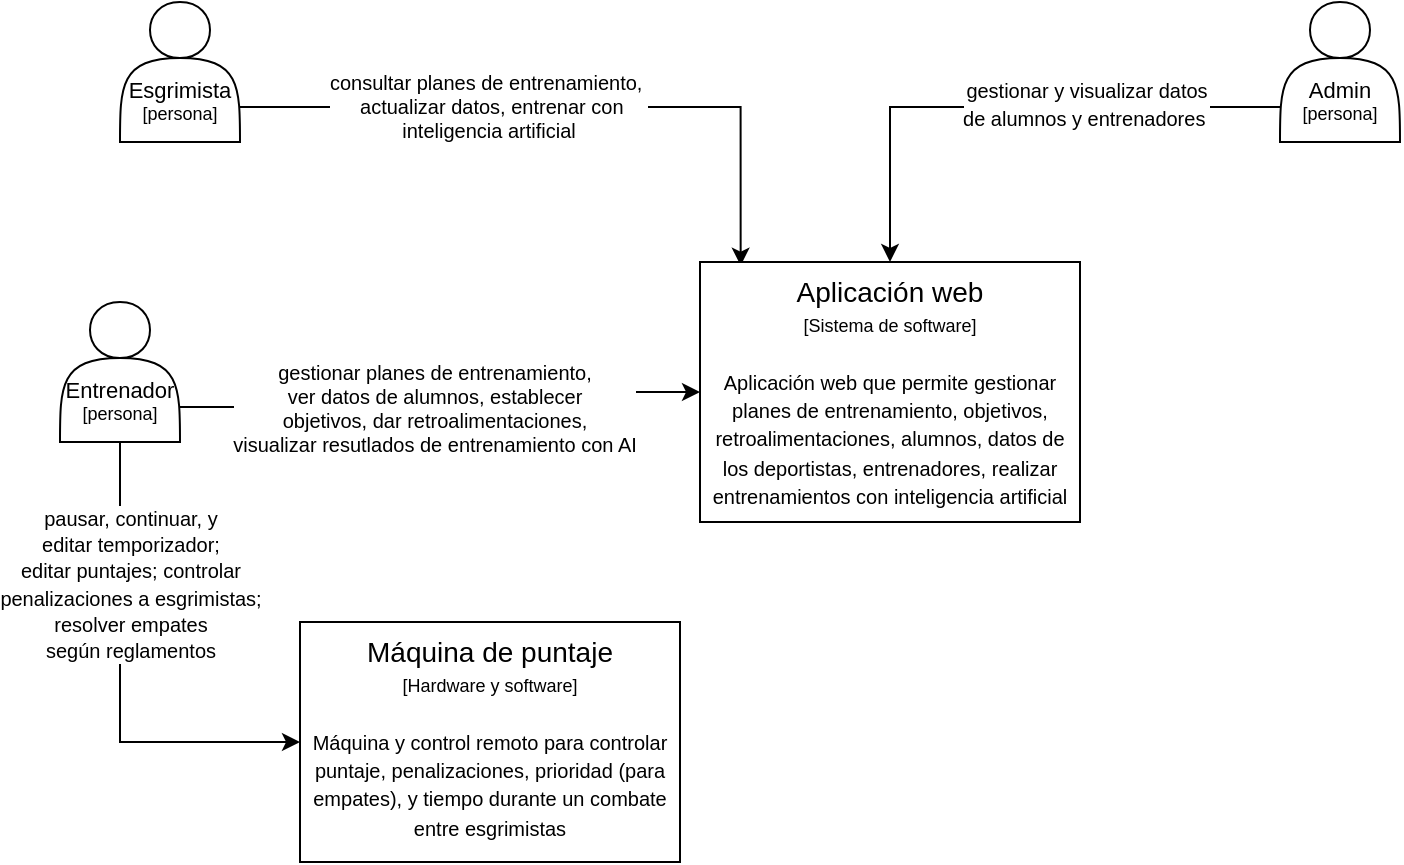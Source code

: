 <mxfile version="21.6.3" type="device">
  <diagram name="Page-1" id="YgEF8Rc6YDN5Ng1QnEPJ">
    <mxGraphModel dx="723" dy="426" grid="1" gridSize="10" guides="1" tooltips="1" connect="1" arrows="1" fold="1" page="1" pageScale="1" pageWidth="850" pageHeight="1100" math="0" shadow="0">
      <root>
        <mxCell id="0" />
        <mxCell id="1" parent="0" />
        <mxCell id="dZJAuWM4ClLpMtlekzl2-5" style="edgeStyle=orthogonalEdgeStyle;rounded=0;orthogonalLoop=1;jettySize=auto;html=1;exitX=1;exitY=0.75;exitDx=0;exitDy=0;entryX=0.107;entryY=0.014;entryDx=0;entryDy=0;entryPerimeter=0;" parent="1" source="dZJAuWM4ClLpMtlekzl2-1" target="dZJAuWM4ClLpMtlekzl2-4" edge="1">
          <mxGeometry relative="1" as="geometry" />
        </mxCell>
        <mxCell id="dZJAuWM4ClLpMtlekzl2-9" value="consultar planes de entrenamiento,&amp;nbsp;&lt;br&gt;&amp;nbsp;actualizar datos, entrenar con &lt;br&gt;inteligencia artificial" style="edgeLabel;html=1;align=center;verticalAlign=middle;resizable=0;points=[];fontSize=10;" parent="dZJAuWM4ClLpMtlekzl2-5" vertex="1" connectable="0">
          <mxGeometry x="-0.462" y="1" relative="1" as="geometry">
            <mxPoint x="35" as="offset" />
          </mxGeometry>
        </mxCell>
        <mxCell id="dZJAuWM4ClLpMtlekzl2-1" value="&lt;font style=&quot;font-size: 11px;&quot;&gt;Esgrimista&lt;/font&gt;&lt;br&gt;&lt;font style=&quot;font-size: 9px;&quot;&gt;[persona]&lt;/font&gt;" style="shape=actor;whiteSpace=wrap;html=1;fontSize=9;spacingTop=27;" parent="1" vertex="1">
          <mxGeometry x="60" y="100" width="60" height="70" as="geometry" />
        </mxCell>
        <mxCell id="dZJAuWM4ClLpMtlekzl2-6" style="edgeStyle=orthogonalEdgeStyle;rounded=0;orthogonalLoop=1;jettySize=auto;html=1;exitX=0;exitY=0.75;exitDx=0;exitDy=0;entryX=0.5;entryY=0;entryDx=0;entryDy=0;" parent="1" source="dZJAuWM4ClLpMtlekzl2-2" target="dZJAuWM4ClLpMtlekzl2-4" edge="1">
          <mxGeometry relative="1" as="geometry" />
        </mxCell>
        <mxCell id="dZJAuWM4ClLpMtlekzl2-10" value="&lt;span style=&quot;font-size: 10px;&quot;&gt;gestionar y visualizar datos &lt;br&gt;de alumnos y entrenadores&amp;nbsp;&lt;br&gt;&lt;/span&gt;" style="edgeLabel;html=1;align=center;verticalAlign=middle;resizable=0;points=[];" parent="dZJAuWM4ClLpMtlekzl2-6" vertex="1" connectable="0">
          <mxGeometry x="-0.232" y="-2" relative="1" as="geometry">
            <mxPoint x="7" as="offset" />
          </mxGeometry>
        </mxCell>
        <mxCell id="dZJAuWM4ClLpMtlekzl2-2" value="&lt;font style=&quot;font-size: 11px;&quot;&gt;Admin&lt;/font&gt;&lt;br&gt;&lt;font style=&quot;font-size: 9px;&quot;&gt;[persona]&lt;/font&gt;" style="shape=actor;whiteSpace=wrap;html=1;fontSize=9;spacingTop=27;" parent="1" vertex="1">
          <mxGeometry x="640" y="100" width="60" height="70" as="geometry" />
        </mxCell>
        <mxCell id="dZJAuWM4ClLpMtlekzl2-7" style="edgeStyle=orthogonalEdgeStyle;rounded=0;orthogonalLoop=1;jettySize=auto;html=1;exitX=1;exitY=0.75;exitDx=0;exitDy=0;" parent="1" source="dZJAuWM4ClLpMtlekzl2-3" target="dZJAuWM4ClLpMtlekzl2-4" edge="1">
          <mxGeometry relative="1" as="geometry" />
        </mxCell>
        <mxCell id="dZJAuWM4ClLpMtlekzl2-8" value="gestionar planes de entrenamiento, &lt;br&gt;ver datos de alumnos, establecer &lt;br&gt;objetivos, dar retroalimentaciones,&lt;br&gt;visualizar resutlados de entrenamiento con AI" style="edgeLabel;html=1;align=center;verticalAlign=middle;resizable=0;points=[];fontSize=10;" parent="dZJAuWM4ClLpMtlekzl2-7" vertex="1" connectable="0">
          <mxGeometry x="-0.267" relative="1" as="geometry">
            <mxPoint x="29" as="offset" />
          </mxGeometry>
        </mxCell>
        <mxCell id="dZJAuWM4ClLpMtlekzl2-12" style="edgeStyle=orthogonalEdgeStyle;rounded=0;orthogonalLoop=1;jettySize=auto;html=1;exitX=0.5;exitY=1;exitDx=0;exitDy=0;entryX=0;entryY=0.5;entryDx=0;entryDy=0;" parent="1" source="dZJAuWM4ClLpMtlekzl2-3" target="dZJAuWM4ClLpMtlekzl2-11" edge="1">
          <mxGeometry relative="1" as="geometry" />
        </mxCell>
        <mxCell id="dZJAuWM4ClLpMtlekzl2-13" value="&lt;span style=&quot;font-size: 10px;&quot;&gt;pausar, continuar, y &lt;br&gt;editar temporizador;&lt;br&gt;editar puntajes; controlar&lt;br&gt;penalizaciones a esgrimistas;&lt;br&gt;resolver empates &lt;br&gt;según reglamentos&lt;br&gt;&lt;/span&gt;" style="edgeLabel;html=1;align=center;verticalAlign=middle;resizable=0;points=[];" parent="dZJAuWM4ClLpMtlekzl2-12" vertex="1" connectable="0">
          <mxGeometry x="-0.605" y="1" relative="1" as="geometry">
            <mxPoint x="4" y="23" as="offset" />
          </mxGeometry>
        </mxCell>
        <mxCell id="dZJAuWM4ClLpMtlekzl2-3" value="&lt;font style=&quot;font-size: 11px;&quot;&gt;Entrenador&lt;br&gt;&lt;/font&gt;&lt;font style=&quot;font-size: 9px;&quot;&gt;[persona]&lt;/font&gt;" style="shape=actor;whiteSpace=wrap;html=1;fontSize=9;spacingTop=27;" parent="1" vertex="1">
          <mxGeometry x="30" y="250" width="60" height="70" as="geometry" />
        </mxCell>
        <mxCell id="dZJAuWM4ClLpMtlekzl2-4" value="&lt;font style=&quot;font-size: 14px;&quot;&gt;Aplicación web&lt;/font&gt;&lt;br&gt;&lt;font style=&quot;&quot;&gt;&lt;font style=&quot;font-size: 9px;&quot;&gt;[Sistema de software]&lt;/font&gt;&lt;br&gt;&lt;br&gt;&lt;span style=&quot;font-size: 10px;&quot;&gt;Aplicación web que permite gestionar planes de entrenamiento, objetivos, retroalimentaciones, alumnos, datos de los deportistas, entrenadores, realizar entrenamientos con inteligencia artificial&lt;/span&gt;&lt;br&gt;&lt;/font&gt;" style="whiteSpace=wrap;html=1;verticalAlign=top;" parent="1" vertex="1">
          <mxGeometry x="350" y="230" width="190" height="130" as="geometry" />
        </mxCell>
        <mxCell id="dZJAuWM4ClLpMtlekzl2-11" value="&lt;font style=&quot;font-size: 14px;&quot;&gt;Máquina de puntaje&lt;/font&gt;&lt;br&gt;&lt;font style=&quot;&quot;&gt;&lt;font style=&quot;font-size: 9px;&quot;&gt;[Hardware y software]&lt;/font&gt;&lt;br&gt;&lt;br&gt;&lt;span style=&quot;font-size: 10px;&quot;&gt;Máquina y control remoto para controlar puntaje, penalizaciones, prioridad (para empates), y tiempo durante un combate entre esgrimistas&lt;/span&gt;&lt;br&gt;&lt;/font&gt;" style="whiteSpace=wrap;html=1;verticalAlign=top;" parent="1" vertex="1">
          <mxGeometry x="150" y="410" width="190" height="120" as="geometry" />
        </mxCell>
      </root>
    </mxGraphModel>
  </diagram>
</mxfile>
